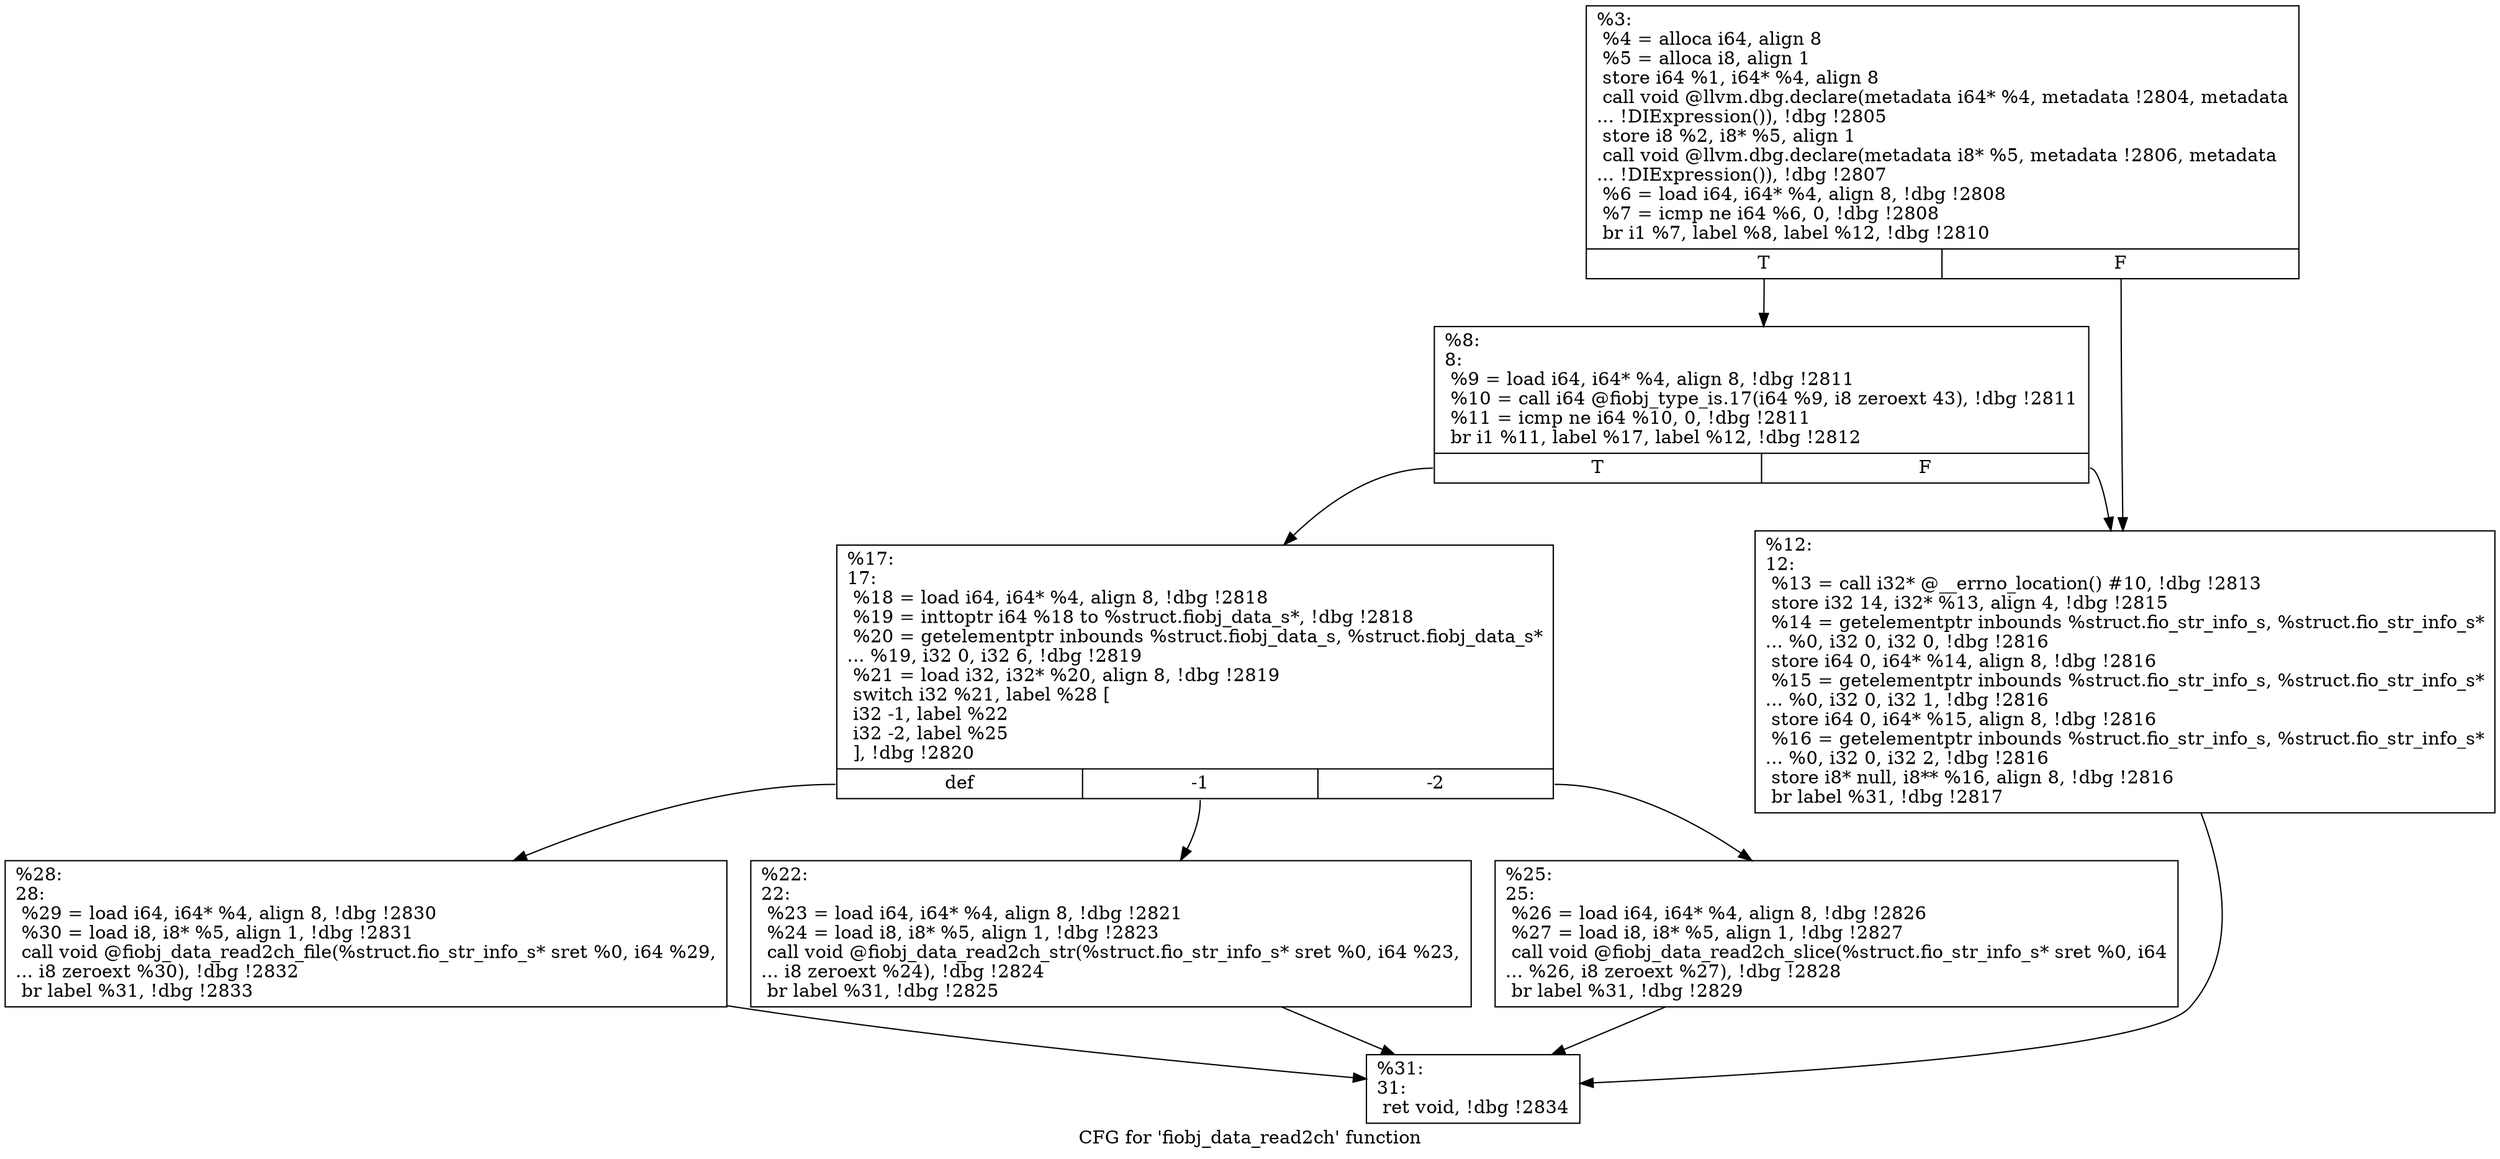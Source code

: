 digraph "CFG for 'fiobj_data_read2ch' function" {
	label="CFG for 'fiobj_data_read2ch' function";

	Node0x556851dca2e0 [shape=record,label="{%3:\l  %4 = alloca i64, align 8\l  %5 = alloca i8, align 1\l  store i64 %1, i64* %4, align 8\l  call void @llvm.dbg.declare(metadata i64* %4, metadata !2804, metadata\l... !DIExpression()), !dbg !2805\l  store i8 %2, i8* %5, align 1\l  call void @llvm.dbg.declare(metadata i8* %5, metadata !2806, metadata\l... !DIExpression()), !dbg !2807\l  %6 = load i64, i64* %4, align 8, !dbg !2808\l  %7 = icmp ne i64 %6, 0, !dbg !2808\l  br i1 %7, label %8, label %12, !dbg !2810\l|{<s0>T|<s1>F}}"];
	Node0x556851dca2e0:s0 -> Node0x556851dca330;
	Node0x556851dca2e0:s1 -> Node0x556851dca380;
	Node0x556851dca330 [shape=record,label="{%8:\l8:                                                \l  %9 = load i64, i64* %4, align 8, !dbg !2811\l  %10 = call i64 @fiobj_type_is.17(i64 %9, i8 zeroext 43), !dbg !2811\l  %11 = icmp ne i64 %10, 0, !dbg !2811\l  br i1 %11, label %17, label %12, !dbg !2812\l|{<s0>T|<s1>F}}"];
	Node0x556851dca330:s0 -> Node0x556851dca3d0;
	Node0x556851dca330:s1 -> Node0x556851dca380;
	Node0x556851dca380 [shape=record,label="{%12:\l12:                                               \l  %13 = call i32* @__errno_location() #10, !dbg !2813\l  store i32 14, i32* %13, align 4, !dbg !2815\l  %14 = getelementptr inbounds %struct.fio_str_info_s, %struct.fio_str_info_s*\l... %0, i32 0, i32 0, !dbg !2816\l  store i64 0, i64* %14, align 8, !dbg !2816\l  %15 = getelementptr inbounds %struct.fio_str_info_s, %struct.fio_str_info_s*\l... %0, i32 0, i32 1, !dbg !2816\l  store i64 0, i64* %15, align 8, !dbg !2816\l  %16 = getelementptr inbounds %struct.fio_str_info_s, %struct.fio_str_info_s*\l... %0, i32 0, i32 2, !dbg !2816\l  store i8* null, i8** %16, align 8, !dbg !2816\l  br label %31, !dbg !2817\l}"];
	Node0x556851dca380 -> Node0x556851dca510;
	Node0x556851dca3d0 [shape=record,label="{%17:\l17:                                               \l  %18 = load i64, i64* %4, align 8, !dbg !2818\l  %19 = inttoptr i64 %18 to %struct.fiobj_data_s*, !dbg !2818\l  %20 = getelementptr inbounds %struct.fiobj_data_s, %struct.fiobj_data_s*\l... %19, i32 0, i32 6, !dbg !2819\l  %21 = load i32, i32* %20, align 8, !dbg !2819\l  switch i32 %21, label %28 [\l    i32 -1, label %22\l    i32 -2, label %25\l  ], !dbg !2820\l|{<s0>def|<s1>-1|<s2>-2}}"];
	Node0x556851dca3d0:s0 -> Node0x556851dca4c0;
	Node0x556851dca3d0:s1 -> Node0x556851dca420;
	Node0x556851dca3d0:s2 -> Node0x556851dca470;
	Node0x556851dca420 [shape=record,label="{%22:\l22:                                               \l  %23 = load i64, i64* %4, align 8, !dbg !2821\l  %24 = load i8, i8* %5, align 1, !dbg !2823\l  call void @fiobj_data_read2ch_str(%struct.fio_str_info_s* sret %0, i64 %23,\l... i8 zeroext %24), !dbg !2824\l  br label %31, !dbg !2825\l}"];
	Node0x556851dca420 -> Node0x556851dca510;
	Node0x556851dca470 [shape=record,label="{%25:\l25:                                               \l  %26 = load i64, i64* %4, align 8, !dbg !2826\l  %27 = load i8, i8* %5, align 1, !dbg !2827\l  call void @fiobj_data_read2ch_slice(%struct.fio_str_info_s* sret %0, i64\l... %26, i8 zeroext %27), !dbg !2828\l  br label %31, !dbg !2829\l}"];
	Node0x556851dca470 -> Node0x556851dca510;
	Node0x556851dca4c0 [shape=record,label="{%28:\l28:                                               \l  %29 = load i64, i64* %4, align 8, !dbg !2830\l  %30 = load i8, i8* %5, align 1, !dbg !2831\l  call void @fiobj_data_read2ch_file(%struct.fio_str_info_s* sret %0, i64 %29,\l... i8 zeroext %30), !dbg !2832\l  br label %31, !dbg !2833\l}"];
	Node0x556851dca4c0 -> Node0x556851dca510;
	Node0x556851dca510 [shape=record,label="{%31:\l31:                                               \l  ret void, !dbg !2834\l}"];
}
